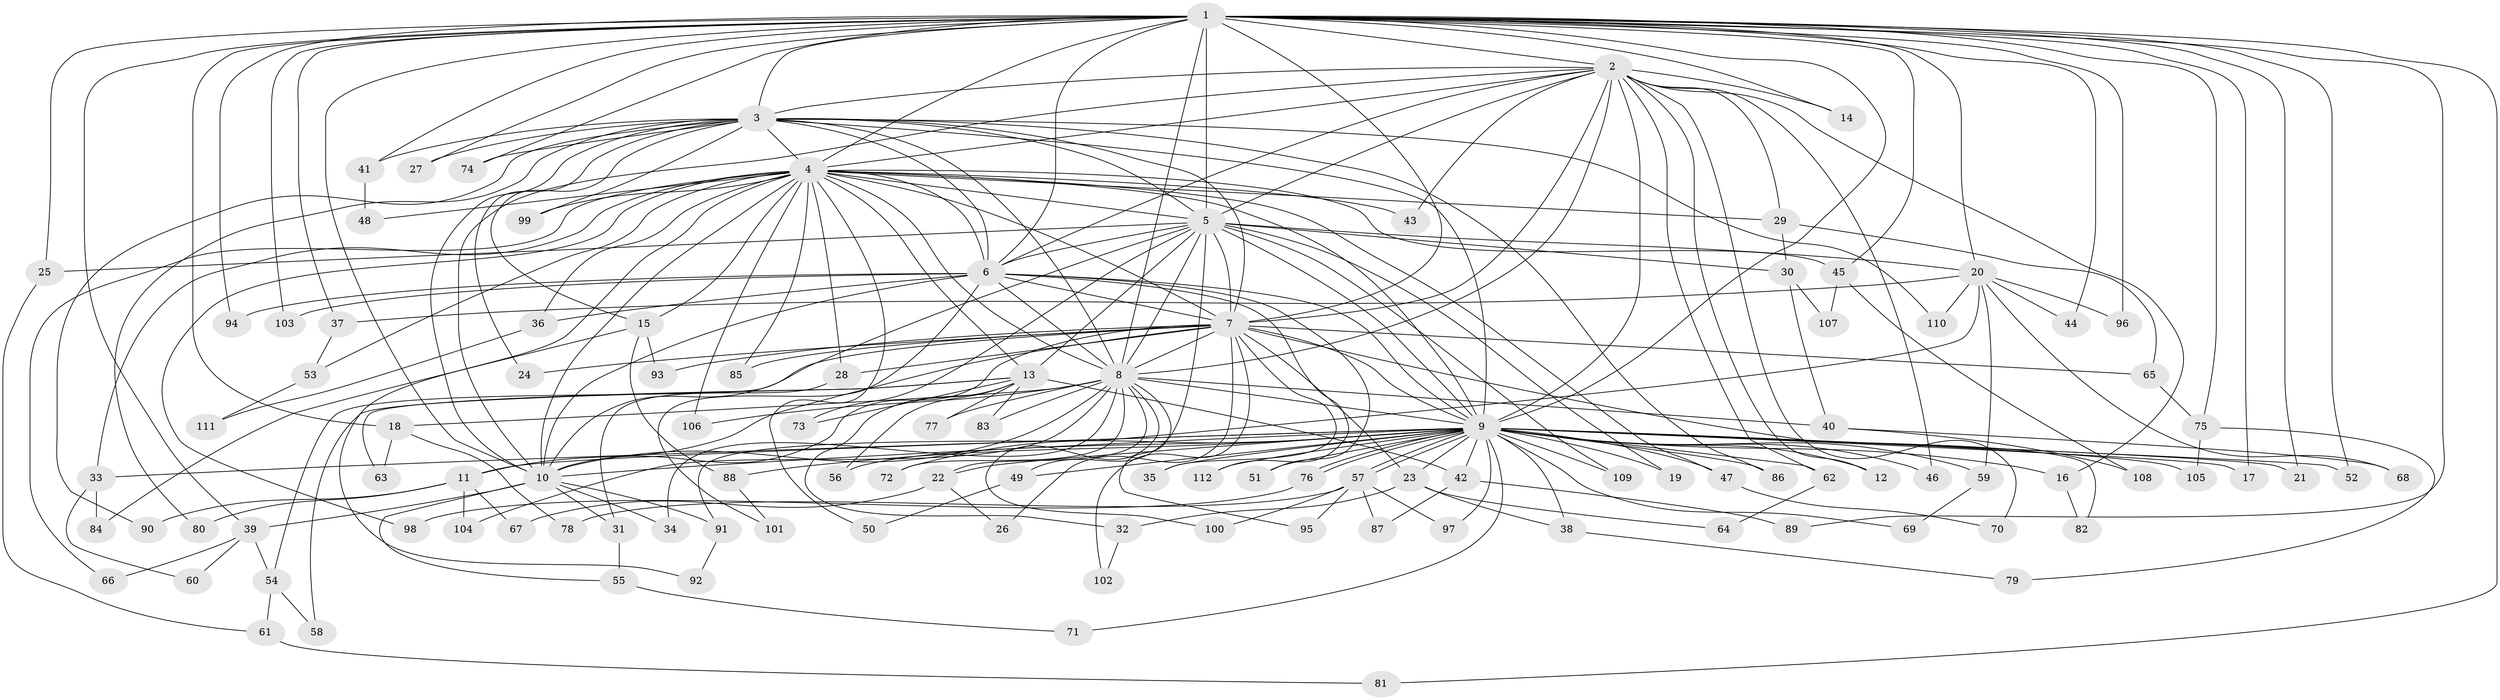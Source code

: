 // Generated by graph-tools (version 1.1) at 2025/49/03/09/25 03:49:40]
// undirected, 112 vertices, 249 edges
graph export_dot {
graph [start="1"]
  node [color=gray90,style=filled];
  1;
  2;
  3;
  4;
  5;
  6;
  7;
  8;
  9;
  10;
  11;
  12;
  13;
  14;
  15;
  16;
  17;
  18;
  19;
  20;
  21;
  22;
  23;
  24;
  25;
  26;
  27;
  28;
  29;
  30;
  31;
  32;
  33;
  34;
  35;
  36;
  37;
  38;
  39;
  40;
  41;
  42;
  43;
  44;
  45;
  46;
  47;
  48;
  49;
  50;
  51;
  52;
  53;
  54;
  55;
  56;
  57;
  58;
  59;
  60;
  61;
  62;
  63;
  64;
  65;
  66;
  67;
  68;
  69;
  70;
  71;
  72;
  73;
  74;
  75;
  76;
  77;
  78;
  79;
  80;
  81;
  82;
  83;
  84;
  85;
  86;
  87;
  88;
  89;
  90;
  91;
  92;
  93;
  94;
  95;
  96;
  97;
  98;
  99;
  100;
  101;
  102;
  103;
  104;
  105;
  106;
  107;
  108;
  109;
  110;
  111;
  112;
  1 -- 2;
  1 -- 3;
  1 -- 4;
  1 -- 5;
  1 -- 6;
  1 -- 7;
  1 -- 8;
  1 -- 9;
  1 -- 10;
  1 -- 14;
  1 -- 17;
  1 -- 18;
  1 -- 20;
  1 -- 21;
  1 -- 25;
  1 -- 27;
  1 -- 37;
  1 -- 39;
  1 -- 41;
  1 -- 44;
  1 -- 45;
  1 -- 52;
  1 -- 74;
  1 -- 75;
  1 -- 81;
  1 -- 89;
  1 -- 94;
  1 -- 96;
  1 -- 103;
  2 -- 3;
  2 -- 4;
  2 -- 5;
  2 -- 6;
  2 -- 7;
  2 -- 8;
  2 -- 9;
  2 -- 10;
  2 -- 12;
  2 -- 14;
  2 -- 16;
  2 -- 29;
  2 -- 43;
  2 -- 46;
  2 -- 62;
  2 -- 70;
  3 -- 4;
  3 -- 5;
  3 -- 6;
  3 -- 7;
  3 -- 8;
  3 -- 9;
  3 -- 10;
  3 -- 15;
  3 -- 24;
  3 -- 27;
  3 -- 41;
  3 -- 74;
  3 -- 80;
  3 -- 86;
  3 -- 90;
  3 -- 99;
  3 -- 110;
  4 -- 5;
  4 -- 6;
  4 -- 7;
  4 -- 8;
  4 -- 9;
  4 -- 10;
  4 -- 13;
  4 -- 15;
  4 -- 28;
  4 -- 29;
  4 -- 33;
  4 -- 36;
  4 -- 43;
  4 -- 45;
  4 -- 47;
  4 -- 48;
  4 -- 50;
  4 -- 53;
  4 -- 66;
  4 -- 85;
  4 -- 92;
  4 -- 98;
  4 -- 99;
  4 -- 106;
  5 -- 6;
  5 -- 7;
  5 -- 8;
  5 -- 9;
  5 -- 10;
  5 -- 13;
  5 -- 19;
  5 -- 20;
  5 -- 25;
  5 -- 30;
  5 -- 49;
  5 -- 73;
  5 -- 109;
  6 -- 7;
  6 -- 8;
  6 -- 9;
  6 -- 10;
  6 -- 36;
  6 -- 51;
  6 -- 94;
  6 -- 101;
  6 -- 103;
  6 -- 112;
  7 -- 8;
  7 -- 9;
  7 -- 10;
  7 -- 11;
  7 -- 23;
  7 -- 24;
  7 -- 26;
  7 -- 28;
  7 -- 35;
  7 -- 54;
  7 -- 65;
  7 -- 82;
  7 -- 85;
  7 -- 93;
  7 -- 102;
  8 -- 9;
  8 -- 10;
  8 -- 18;
  8 -- 22;
  8 -- 34;
  8 -- 40;
  8 -- 72;
  8 -- 77;
  8 -- 83;
  8 -- 95;
  8 -- 100;
  8 -- 104;
  8 -- 106;
  9 -- 10;
  9 -- 11;
  9 -- 12;
  9 -- 16;
  9 -- 17;
  9 -- 19;
  9 -- 21;
  9 -- 22;
  9 -- 23;
  9 -- 33;
  9 -- 35;
  9 -- 38;
  9 -- 42;
  9 -- 46;
  9 -- 47;
  9 -- 49;
  9 -- 51;
  9 -- 52;
  9 -- 56;
  9 -- 57;
  9 -- 57;
  9 -- 59;
  9 -- 62;
  9 -- 69;
  9 -- 71;
  9 -- 72;
  9 -- 76;
  9 -- 76;
  9 -- 86;
  9 -- 88;
  9 -- 97;
  9 -- 105;
  9 -- 109;
  9 -- 112;
  10 -- 31;
  10 -- 34;
  10 -- 39;
  10 -- 55;
  10 -- 91;
  11 -- 67;
  11 -- 80;
  11 -- 90;
  11 -- 104;
  13 -- 32;
  13 -- 42;
  13 -- 56;
  13 -- 58;
  13 -- 63;
  13 -- 73;
  13 -- 77;
  13 -- 83;
  15 -- 84;
  15 -- 88;
  15 -- 93;
  16 -- 82;
  18 -- 63;
  18 -- 78;
  20 -- 37;
  20 -- 44;
  20 -- 59;
  20 -- 68;
  20 -- 91;
  20 -- 96;
  20 -- 110;
  22 -- 26;
  22 -- 67;
  23 -- 32;
  23 -- 38;
  23 -- 64;
  25 -- 61;
  28 -- 31;
  29 -- 30;
  29 -- 65;
  30 -- 40;
  30 -- 107;
  31 -- 55;
  32 -- 102;
  33 -- 60;
  33 -- 84;
  36 -- 111;
  37 -- 53;
  38 -- 79;
  39 -- 54;
  39 -- 60;
  39 -- 66;
  40 -- 68;
  40 -- 108;
  41 -- 48;
  42 -- 87;
  42 -- 89;
  45 -- 107;
  45 -- 108;
  47 -- 70;
  49 -- 50;
  53 -- 111;
  54 -- 58;
  54 -- 61;
  55 -- 71;
  57 -- 78;
  57 -- 87;
  57 -- 95;
  57 -- 97;
  57 -- 100;
  59 -- 69;
  61 -- 81;
  62 -- 64;
  65 -- 75;
  75 -- 79;
  75 -- 105;
  76 -- 98;
  88 -- 101;
  91 -- 92;
}
